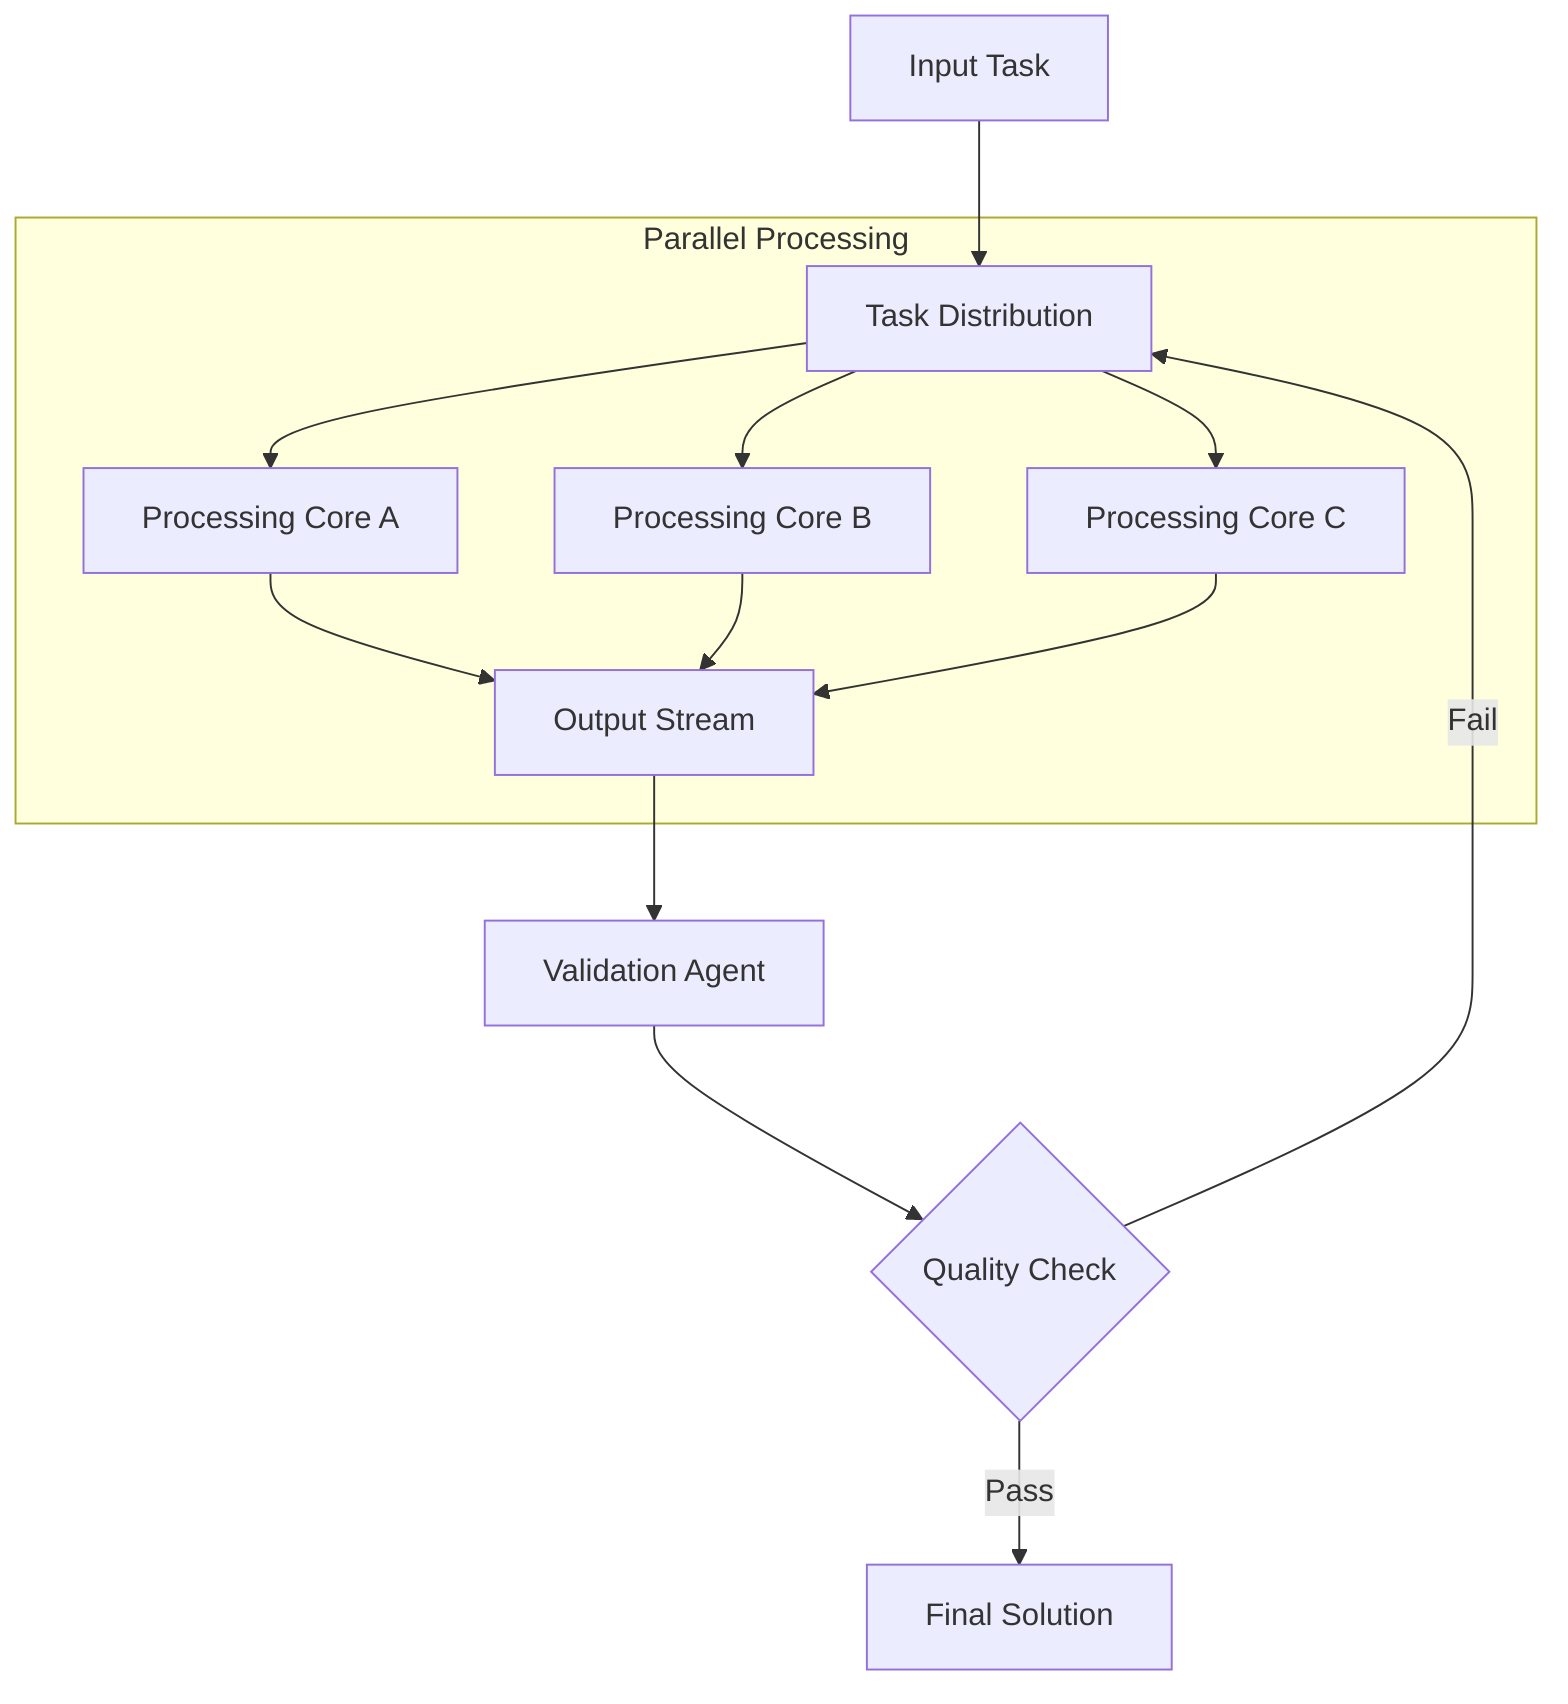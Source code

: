 flowchart TD
    A[Input Task] --> B[Task Distribution]
    
    subgraph Parallel Processing
        B --> C[Processing Core A]
        B --> D[Processing Core B]
        B --> E[Processing Core C]
        
        C --> F[Output Stream]
        D --> F
        E --> F
    end
    
    F --> G[Validation Agent]
    G --> H{Quality Check}
    H -->|Pass| I[Final Solution]
    H -->|Fail| B